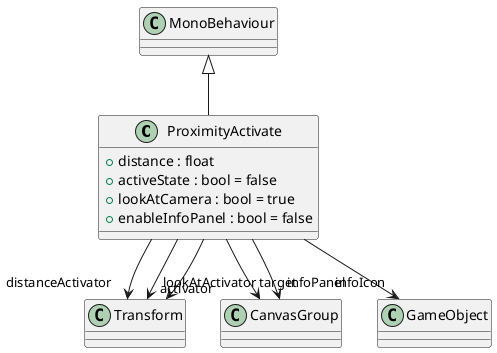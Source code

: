@startuml
class ProximityActivate {
    + distance : float
    + activeState : bool = false
    + lookAtCamera : bool = true
    + enableInfoPanel : bool = false
}
MonoBehaviour <|-- ProximityActivate
ProximityActivate --> "distanceActivator" Transform
ProximityActivate --> "lookAtActivator" Transform
ProximityActivate --> "activator" Transform
ProximityActivate --> "target" CanvasGroup
ProximityActivate --> "infoIcon" GameObject
ProximityActivate --> "infoPanel" CanvasGroup
@enduml
